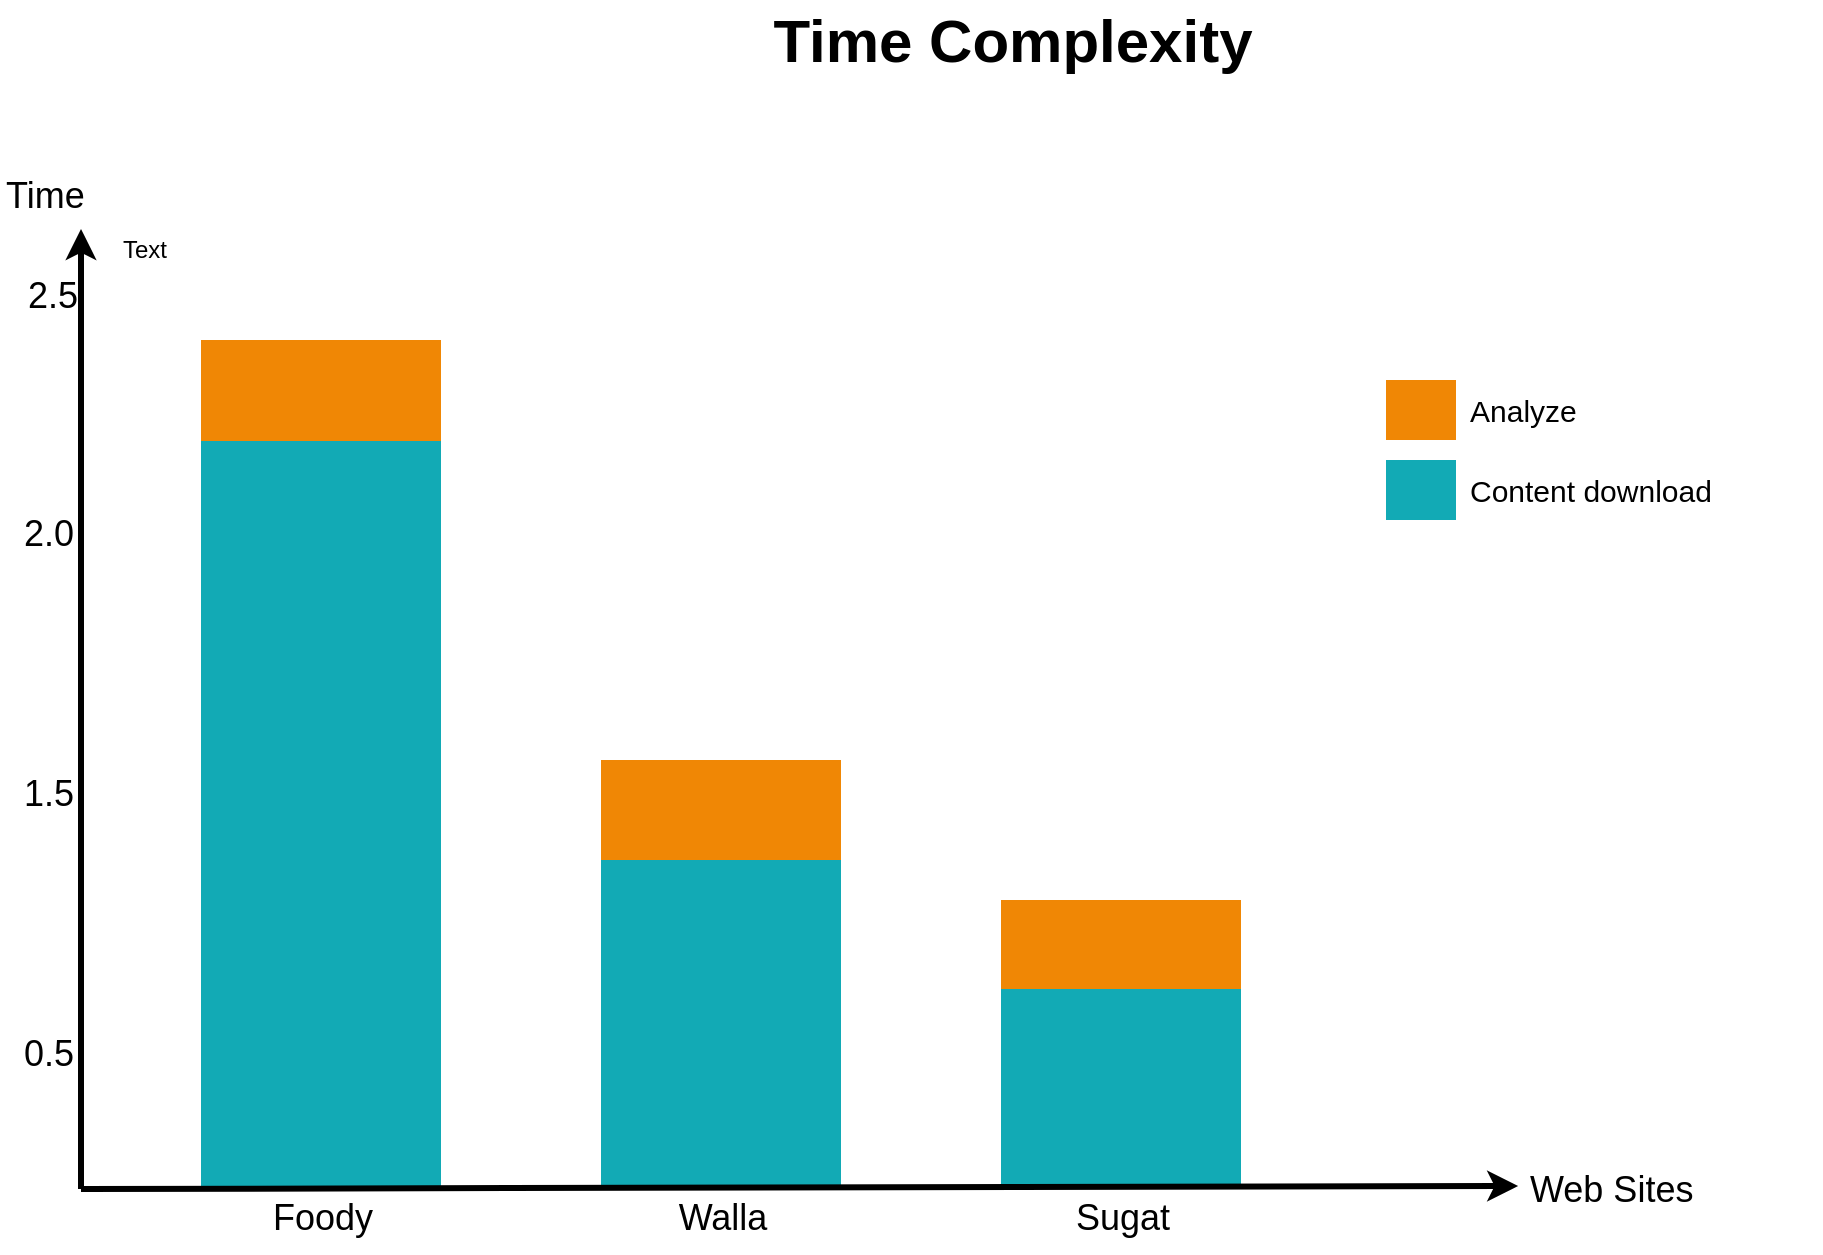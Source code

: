 <mxfile version="12.4.9" type="device"><diagram id="07fea595-8f29-1299-0266-81d95cde20df" name="Page-1"><mxGraphModel dx="-987" dy="16" grid="1" gridSize="10" guides="1" tooltips="1" connect="1" arrows="1" fold="1" page="1" pageScale="1" pageWidth="1169" pageHeight="827" background="#ffffff" math="0" shadow="0"><root><mxCell id="0"/><mxCell id="1" parent="0"/><mxCell id="723" value="" style="whiteSpace=wrap;fillColor=#12AAB5;gradientColor=none;gradientDirection=east;strokeColor=none;html=1;fontColor=#23445d;" parent="1" vertex="1"><mxGeometry x="2497.5" y="1220" width="120" height="374.5" as="geometry"/></mxCell><mxCell id="724" value="" style="whiteSpace=wrap;fillColor=#12AAB5;gradientColor=none;gradientDirection=east;strokeColor=none;html=1;fontColor=#23445d;" parent="1" vertex="1"><mxGeometry x="2697.5" y="1430" width="120" height="164.5" as="geometry"/></mxCell><mxCell id="725" value="" style="whiteSpace=wrap;fillColor=#12AAB5;gradientColor=none;gradientDirection=east;strokeColor=none;html=1;fontColor=#23445d;" parent="1" vertex="1"><mxGeometry x="2897.5" y="1494.5" width="120" height="100" as="geometry"/></mxCell><mxCell id="727" value="" style="edgeStyle=none;html=1;fontColor=#000000;strokeWidth=3;strokeColor=#000000;" parent="1" edge="1"><mxGeometry width="100" height="100" relative="1" as="geometry"><mxPoint x="2437.5" y="1594.5" as="sourcePoint"/><mxPoint x="2437.5" y="1114.5" as="targetPoint"/></mxGeometry></mxCell><mxCell id="728" value="" style="whiteSpace=wrap;fillColor=#F08705;gradientColor=none;gradientDirection=east;strokeColor=none;html=1;fontColor=#23445d;" parent="1" vertex="1"><mxGeometry x="2497.5" y="1170" width="120" height="50.5" as="geometry"/></mxCell><mxCell id="730" value="" style="whiteSpace=wrap;fillColor=#F08705;gradientColor=none;gradientDirection=east;strokeColor=none;html=1;fontColor=#23445d;" parent="1" vertex="1"><mxGeometry x="2697.5" y="1380" width="120" height="50" as="geometry"/></mxCell><mxCell id="732" value="" style="whiteSpace=wrap;fillColor=#F08705;gradientColor=none;gradientDirection=east;strokeColor=none;html=1;fontColor=#23445d;" parent="1" vertex="1"><mxGeometry x="2897.5" y="1450" width="120" height="44.5" as="geometry"/></mxCell><mxCell id="734" value="" style="edgeStyle=none;html=1;fontColor=#000000;strokeWidth=3;strokeColor=#000000;entryX=0.488;entryY=-0.117;entryDx=0;entryDy=0;entryPerimeter=0;" parent="1" edge="1"><mxGeometry width="100" height="100" relative="1" as="geometry"><mxPoint x="2437.5" y="1594.5" as="sourcePoint"/><mxPoint x="3156.06" y="1592.99" as="targetPoint"/></mxGeometry></mxCell><mxCell id="735" value="Web Sites" style="text;spacingTop=-5;html=1;fontSize=18;fontStyle=0;points=[];strokeColor=none;" parent="1" vertex="1"><mxGeometry x="3160" y="1582.5" width="80" height="20" as="geometry"/></mxCell><mxCell id="736" value="Foody" style="text;spacingTop=-5;align=center;verticalAlign=middle;fontStyle=0;html=1;fontSize=18;points=[];strokeColor=none;" parent="1" vertex="1"><mxGeometry x="2497.5" y="1596.5" width="120" height="30" as="geometry"/></mxCell><mxCell id="737" value="Walla" style="text;spacingTop=-5;align=center;verticalAlign=middle;fontStyle=0;html=1;fontSize=18;points=[];strokeColor=none;" parent="1" vertex="1"><mxGeometry x="2697.5" y="1596.5" width="120" height="30" as="geometry"/></mxCell><mxCell id="738" value="Sugat" style="text;spacingTop=-5;align=center;verticalAlign=middle;fontStyle=0;html=1;fontSize=18;points=[];strokeColor=none;" parent="1" vertex="1"><mxGeometry x="2897.5" y="1596.5" width="120" height="30" as="geometry"/></mxCell><mxCell id="739" value="" style="whiteSpace=wrap;fillColor=#12AAB5;gradientColor=none;gradientDirection=east;strokeColor=none;html=1;fontColor=#23445d;" parent="1" vertex="1"><mxGeometry x="3090" y="1230" width="35.0" height="30.0" as="geometry"/></mxCell><mxCell id="740" value="" style="whiteSpace=wrap;fillColor=#F08705;gradientColor=none;gradientDirection=east;strokeColor=none;html=1;fontColor=#23445d;" parent="1" vertex="1"><mxGeometry x="3090.0" y="1190" width="35.0" height="30.0" as="geometry"/></mxCell><mxCell id="743" value="Analyze" style="text;spacingTop=-5;html=1;points=[];fontSize=15;" parent="1" vertex="1"><mxGeometry x="3130" y="1195" width="80" height="20" as="geometry"/></mxCell><mxCell id="744" value="Content download" style="text;spacingTop=-5;html=1;points=[];fontSize=15;" parent="1" vertex="1"><mxGeometry x="3130" y="1235" width="80" height="20" as="geometry"/></mxCell><mxCell id="745" value="Time" style="text;spacingTop=-5;html=1;fontSize=18;fontStyle=0;points=[]" parent="1" vertex="1"><mxGeometry x="2397.5" y="1085.5" width="80" height="20" as="geometry"/></mxCell><mxCell id="746" value="0.5" style="text;spacingTop=-5;align=center;verticalAlign=middle;fontStyle=0;html=1;fontSize=18;points=[]" parent="1" vertex="1"><mxGeometry x="2405.5" y="1464.5" width="30" height="130.0" as="geometry"/></mxCell><mxCell id="747" value="1.5" style="text;spacingTop=-5;align=center;verticalAlign=middle;fontStyle=0;html=1;fontSize=18;points=[]" parent="1" vertex="1"><mxGeometry x="2405.5" y="1334.5" width="30" height="130.0" as="geometry"/></mxCell><mxCell id="748" value="2.0" style="text;spacingTop=-5;align=center;verticalAlign=middle;fontStyle=0;html=1;fontSize=18;points=[]" parent="1" vertex="1"><mxGeometry x="2405.5" y="1204.5" width="30" height="130.0" as="geometry"/></mxCell><mxCell id="749" value="&lt;font style=&quot;font-size: 30px&quot;&gt;Time Complexity&lt;/font&gt;" style="text;spacingTop=-5;align=center;verticalAlign=middle;fontSize=30;fontStyle=1;html=1;points=[]" parent="1" vertex="1"><mxGeometry x="2497.5" y="1000" width="810" height="45" as="geometry"/></mxCell><mxCell id="lVrBFHD-QhCZMHW19tSU-752" value="Text" style="text;html=1;align=center;verticalAlign=middle;resizable=0;points=[];autosize=1;" vertex="1" parent="1"><mxGeometry x="2449" y="1115" width="40" height="20" as="geometry"/></mxCell><mxCell id="lVrBFHD-QhCZMHW19tSU-753" value="2.5" style="text;spacingTop=-5;align=center;verticalAlign=middle;fontStyle=0;html=1;fontSize=18;points=[]" vertex="1" parent="1"><mxGeometry x="2407.5" y="1085.5" width="30" height="130.0" as="geometry"/></mxCell></root></mxGraphModel></diagram></mxfile>
